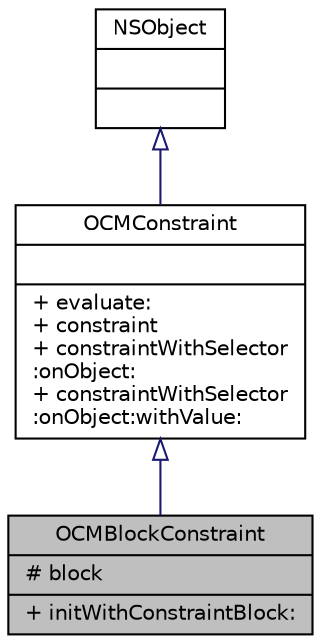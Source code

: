 digraph "OCMBlockConstraint"
{
  bgcolor="transparent";
  edge [fontname="Helvetica",fontsize="10",labelfontname="Helvetica",labelfontsize="10"];
  node [fontname="Helvetica",fontsize="10",shape=record];
  Node1 [label="{OCMBlockConstraint\n|# block\l|+ initWithConstraintBlock:\l}",height=0.2,width=0.4,color="black", fillcolor="grey75", style="filled" fontcolor="black"];
  Node2 -> Node1 [dir="back",color="midnightblue",fontsize="10",style="solid",arrowtail="onormal",fontname="Helvetica"];
  Node2 [label="{OCMConstraint\n||+ evaluate:\l+ constraint\l+ constraintWithSelector\l:onObject:\l+ constraintWithSelector\l:onObject:withValue:\l}",height=0.2,width=0.4,color="black",URL="$db/db9/interface_o_c_m_constraint.html"];
  Node3 -> Node2 [dir="back",color="midnightblue",fontsize="10",style="solid",arrowtail="onormal",fontname="Helvetica"];
  Node3 [label="{NSObject\n||}",height=0.2,width=0.4,color="black",URL="$d7/dc4/class_n_s_object.html"];
}
